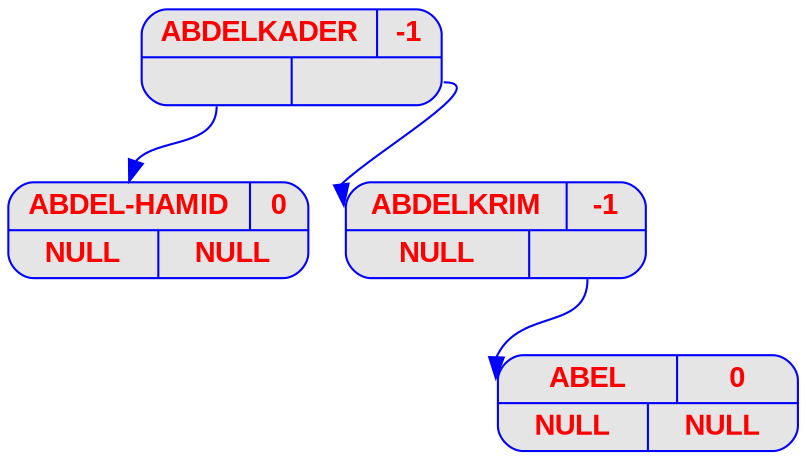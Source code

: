 digraph displayAVL {
	node [
		fontname  = "Arial bold" 
		fontsize  = "14"
		fontcolor = "red"
		style     = "rounded, filled"
		shape     = "record"
		fillcolor = "grey90"
		color     = "blue"
		width     = "2"
	]

	edge [
		color     = "blue"
	]

	"ABDELKADER" [label = "{{<nom> ABDELKADER | <bal> -1 } | { <g> | <d>}}"];
	"ABDELKADER":g -> "ABDEL-HAMID":nom;
	"ABDEL-HAMID" [label = "{{<nom> ABDEL-HAMID | <bal> 0 } | { <g> | <d>}}"];
	"ABDEL-HAMID" [label = "{{<nom> ABDEL-HAMID | <bal> 0 }| { <g> NULL | <d> NULL}}"];
	"ABDELKADER":d -> "ABDELKRIM":nom;
	"ABDELKRIM" [label = "{{<nom> ABDELKRIM | <bal> -1 } | { <g> | <d>}}"];
	"ABDELKRIM" [label = "{{<nom> ABDELKRIM | <bal> -1 }| { <g> NULL | <d> }}"];
	"ABDELKRIM":d -> "ABEL":nom;
	"ABEL" [label = "{{<nom> ABEL | <bal> 0 } | { <g> | <d>}}"];
	"ABEL" [label = "{{<nom> ABEL | <bal> 0 }| { <g> NULL | <d> NULL}}"];
}

